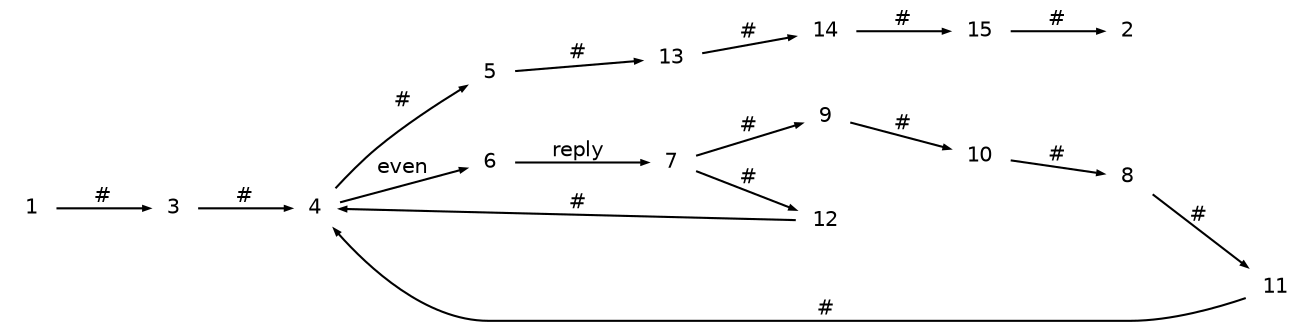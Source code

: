digraph g
{
   graph [rankdir=LR];
   edge [arrowsize=0.3,fontsize=10,fontname=Helvetica];
   node [shape=plaintext,width=.3,height=.2,fontsize=10,fontname=Helvetica];
   1->3 [label="#"];
   3->4 [label="#"];
   4->5 [label="#"];
   4->6 [label="even"];
   5->13 [label="#"];
   6->7 [label="reply"];
   7->9 [label="#"];
   7->12 [label="#"];
   8->11 [label="#"];
   9->10 [label="#"];
   10->8 [label="#"];
   11->4 [label="#"];
   12->4 [label="#"];
   13->14 [label="#"];
   14->15 [label="#"];
   15->2 [label="#"];
}
